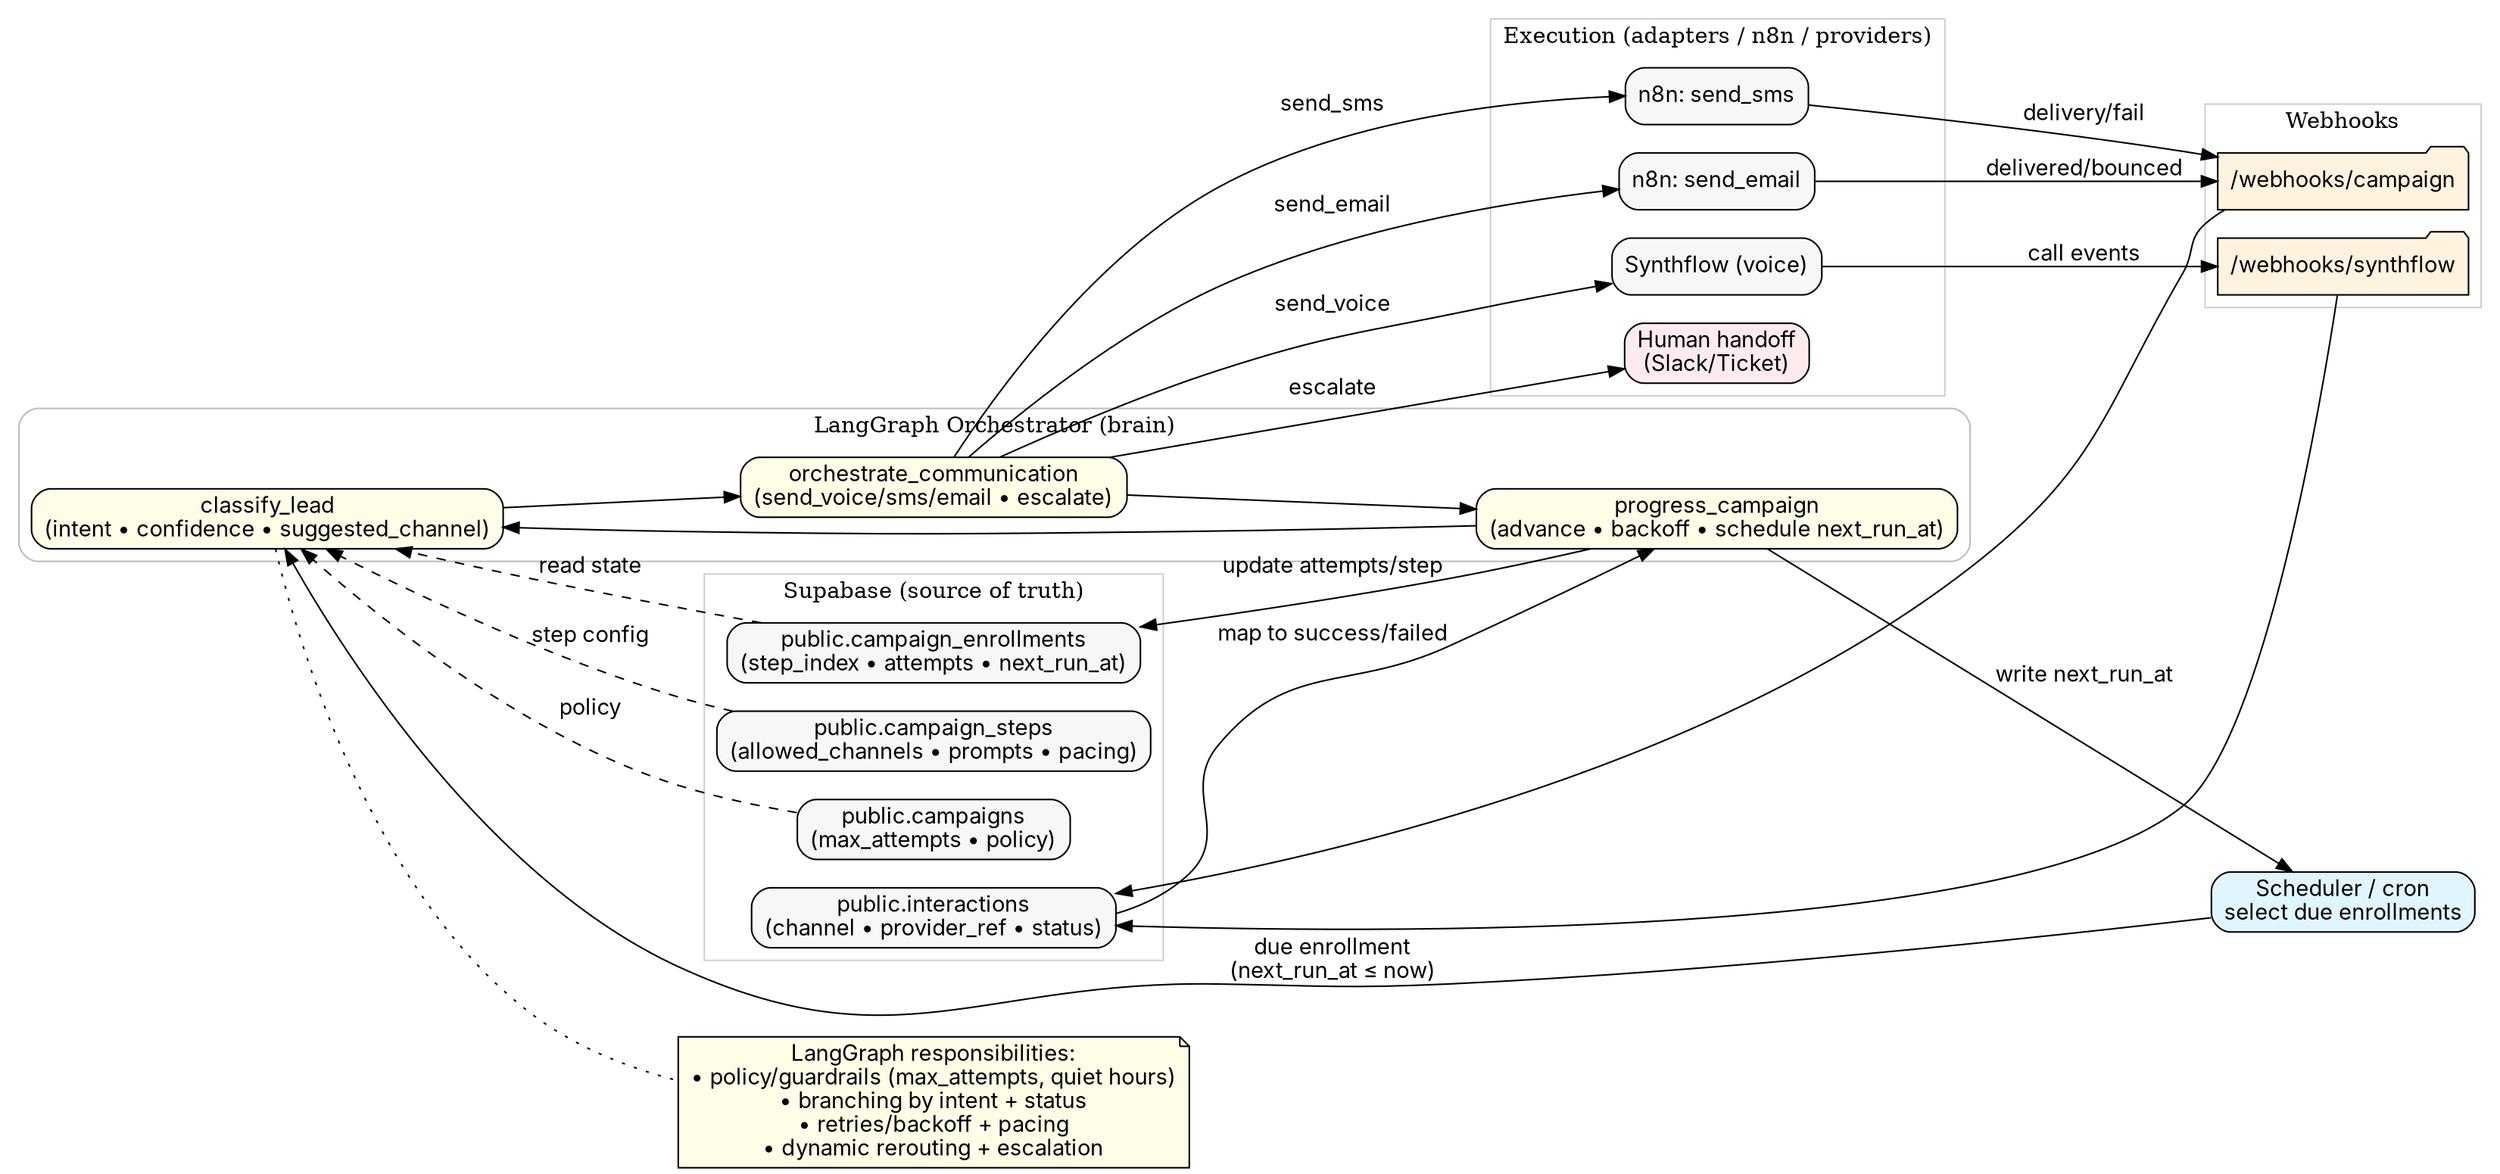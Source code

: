 digraph LangGraphRole {
  rankdir=LR;
  node [shape=box, style="rounded,filled", fillcolor="#f7f7f9", color="#999", fontname="Inter,Arial"];
  edge [color="#666", fontname="Inter,Arial"];

  /* ==== Data layer ==== */
  subgraph cluster_db {
    label="Supabase (source of truth)";
    color="#cfcfcf";
    CE [label="public.campaign_enrollments\n(step_index • attempts • next_run_at)"];
    CS [label="public.campaign_steps\n(allowed_channels • prompts • pacing)"];
    C  [label="public.campaigns\n(max_attempts • policy)"];
    INT[label="public.interactions\n(channel • provider_ref • status)"];
  }

  /* ==== Scheduler ==== */
  S  [label="Scheduler / cron\nselect due enrollments", fillcolor="#E1F5FE"];

  /* ==== LangGraph brain (the role) ==== */
  subgraph cluster_lg {
    label="LangGraph Orchestrator (brain)";
    color="#bdbdbd";
    style="rounded";

    CL [label="classify_lead\n(intent • confidence • suggested_channel)", fillcolor="#FFFDE7"];
    CO [label="orchestrate_communication\n(send_voice/sms/email • escalate)", fillcolor="#FFFDE7"];
    PR [label="progress_campaign\n(advance • backoff • schedule next_run_at)", fillcolor="#FFFDE7"];
    CL -> CO -> PR -> CL;  /* stateful loop */
  }

  /* ==== Adapters / Providers ==== */
  subgraph cluster_exec {
    label="Execution (adapters / n8n / providers)";
    color="#cfcfcf";
    N8_SMS [label="n8n: send_sms"];
    N8_EML [label="n8n: send_email"];
    SYN    [label="Synthflow (voice)"];
    HH     [label="Human handoff\n(Slack/Ticket)", fillcolor="#FFEBEE"];
  }

  /* ==== Webhooks ==== */
  subgraph cluster_hooks {
    label="Webhooks";
    color="#cfcfcf";
    WB_SF  [label="/webhooks/synthflow", shape=folder, fillcolor="#FFF3E0"];
    WB_CMP [label="/webhooks/campaign",  shape=folder, fillcolor="#FFF3E0"];
  }

  /* ==== Wiring that shows the role ==== */

  /* Scheduler feeds the brain with due work */
  S -> CL [label="due enrollment\n(next_run_at ≤ now)"];

  /* Brain reads state & policy to decide */
  CE -> CL [style=dashed, label="read state"];
  CS -> CL [style=dashed, label="step config"];
  C  -> CL [style=dashed, label="policy"];

  /* Brain fans out to execution layer (does not talk to vendors directly) */
  CO -> SYN    [label="send_voice"];
  CO -> N8_SMS [label="send_sms"];
  CO -> N8_EML [label="send_email"];
  CO -> HH     [label="escalate"];

  /* Providers call back via webhooks → DB → brain progresses */
  SYN   -> WB_SF  [label="call events"];
  N8_SMS-> WB_CMP [label="delivery/fail"];
  N8_EML-> WB_CMP [label="delivered/bounced"];

  WB_SF  -> INT;
  WB_CMP -> INT;

  /* Interactions/outcomes inform progression */
  INT -> PR [label="map to success/failed"];

  /* Progress writes schedule back to DB and loop continues */
  PR -> CE [label="update attempts/step"];
  PR -> S  [label="write next_run_at"];

  /* ==== Notes explaining LangGraph’s role ==== */
  NOTE [shape=note, fillcolor="#FFFDE7",
        label="LangGraph responsibilities:\n• policy/guardrails (max_attempts, quiet hours)\n• branching by intent + status\n• retries/backoff + pacing\n• dynamic rerouting + escalation"];
  CL -> NOTE [style=dotted, arrowhead=none];
}
